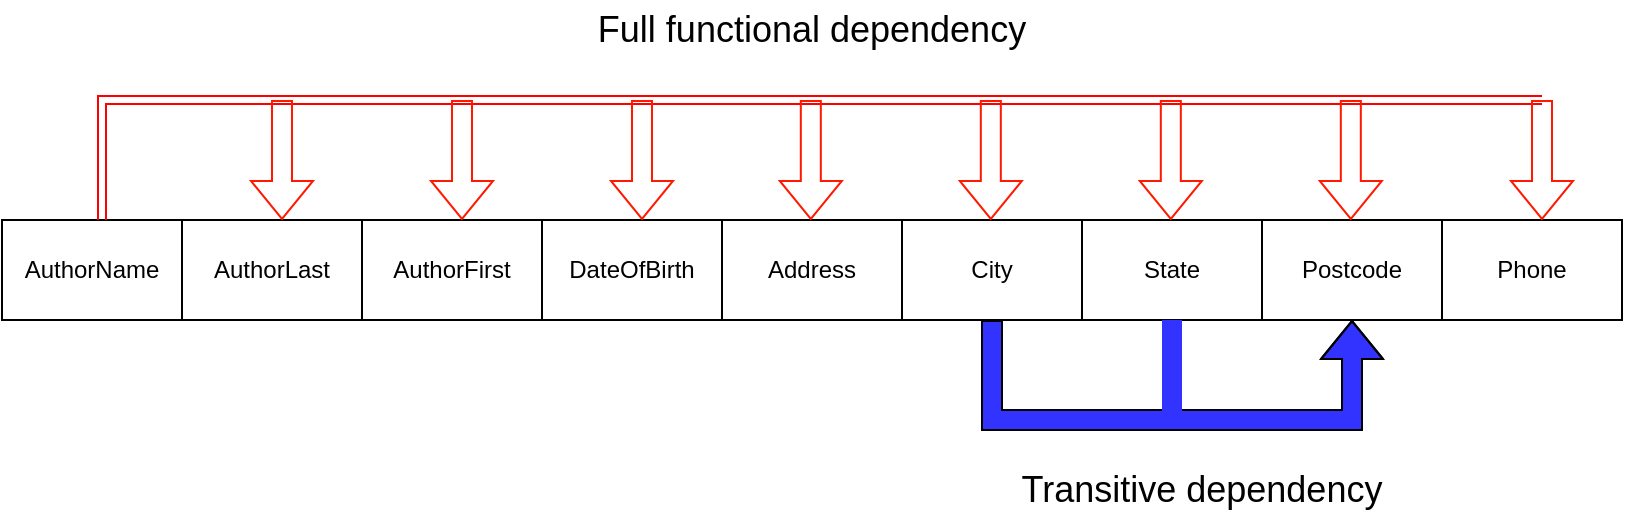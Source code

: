 <mxfile version="21.1.5" type="github">
  <diagram name="第 1 页" id="V7a5klwo7e_g9NVOkaAW">
    <mxGraphModel dx="1432" dy="606" grid="1" gridSize="10" guides="1" tooltips="1" connect="1" arrows="1" fold="1" page="1" pageScale="1" pageWidth="827" pageHeight="1169" math="0" shadow="0">
      <root>
        <mxCell id="0" />
        <mxCell id="1" parent="0" />
        <mxCell id="d7UXB-OJq8OSHa7hoP_D-1" value="AuthorLast" style="rounded=0;whiteSpace=wrap;html=1;" vertex="1" parent="1">
          <mxGeometry x="120" y="230" width="90" height="50" as="geometry" />
        </mxCell>
        <mxCell id="d7UXB-OJq8OSHa7hoP_D-2" value="AuthorFirst" style="rounded=0;whiteSpace=wrap;html=1;" vertex="1" parent="1">
          <mxGeometry x="210" y="230" width="90" height="50" as="geometry" />
        </mxCell>
        <mxCell id="d7UXB-OJq8OSHa7hoP_D-3" value="DateOfBirth" style="rounded=0;whiteSpace=wrap;html=1;" vertex="1" parent="1">
          <mxGeometry x="300" y="230" width="90" height="50" as="geometry" />
        </mxCell>
        <mxCell id="d7UXB-OJq8OSHa7hoP_D-4" value="Address" style="rounded=0;whiteSpace=wrap;html=1;" vertex="1" parent="1">
          <mxGeometry x="390" y="230" width="90" height="50" as="geometry" />
        </mxCell>
        <mxCell id="d7UXB-OJq8OSHa7hoP_D-5" value="City" style="rounded=0;whiteSpace=wrap;html=1;" vertex="1" parent="1">
          <mxGeometry x="480" y="230" width="90" height="50" as="geometry" />
        </mxCell>
        <mxCell id="d7UXB-OJq8OSHa7hoP_D-6" value="State" style="rounded=0;whiteSpace=wrap;html=1;" vertex="1" parent="1">
          <mxGeometry x="570" y="230" width="90" height="50" as="geometry" />
        </mxCell>
        <mxCell id="d7UXB-OJq8OSHa7hoP_D-7" value="Postcode" style="rounded=0;whiteSpace=wrap;html=1;" vertex="1" parent="1">
          <mxGeometry x="660" y="230" width="90" height="50" as="geometry" />
        </mxCell>
        <mxCell id="d7UXB-OJq8OSHa7hoP_D-8" value="AuthorName" style="rounded=0;whiteSpace=wrap;html=1;" vertex="1" parent="1">
          <mxGeometry x="30" y="230" width="90" height="50" as="geometry" />
        </mxCell>
        <mxCell id="d7UXB-OJq8OSHa7hoP_D-9" value="Phone" style="rounded=0;whiteSpace=wrap;html=1;" vertex="1" parent="1">
          <mxGeometry x="750" y="230" width="90" height="50" as="geometry" />
        </mxCell>
        <mxCell id="d7UXB-OJq8OSHa7hoP_D-13" value="" style="endArrow=none;html=1;rounded=0;shape=link;fillColor=#FF1900;strokeColor=#FF0000;" edge="1" parent="1">
          <mxGeometry width="50" height="50" relative="1" as="geometry">
            <mxPoint x="80" y="230" as="sourcePoint" />
            <mxPoint x="800" y="170" as="targetPoint" />
            <Array as="points">
              <mxPoint x="80" y="170" />
            </Array>
          </mxGeometry>
        </mxCell>
        <mxCell id="d7UXB-OJq8OSHa7hoP_D-17" value="" style="endArrow=classic;html=1;rounded=0;shape=flexArrow;strokeColor=#FF1900;" edge="1" parent="1">
          <mxGeometry width="50" height="50" relative="1" as="geometry">
            <mxPoint x="170" y="170" as="sourcePoint" />
            <mxPoint x="170" y="230" as="targetPoint" />
          </mxGeometry>
        </mxCell>
        <mxCell id="d7UXB-OJq8OSHa7hoP_D-18" value="" style="endArrow=classic;html=1;rounded=0;shape=flexArrow;fillColor=none;strokeColor=#FF1900;" edge="1" parent="1">
          <mxGeometry width="50" height="50" relative="1" as="geometry">
            <mxPoint x="260" y="170" as="sourcePoint" />
            <mxPoint x="260" y="230" as="targetPoint" />
          </mxGeometry>
        </mxCell>
        <mxCell id="d7UXB-OJq8OSHa7hoP_D-19" value="" style="endArrow=classic;html=1;rounded=0;shape=flexArrow;strokeColor=#FF1900;" edge="1" parent="1">
          <mxGeometry width="50" height="50" relative="1" as="geometry">
            <mxPoint x="350" y="170" as="sourcePoint" />
            <mxPoint x="350" y="230" as="targetPoint" />
          </mxGeometry>
        </mxCell>
        <mxCell id="d7UXB-OJq8OSHa7hoP_D-20" value="" style="endArrow=classic;html=1;rounded=0;shape=flexArrow;strokeColor=#FF1900;" edge="1" parent="1">
          <mxGeometry width="50" height="50" relative="1" as="geometry">
            <mxPoint x="434.41" y="170" as="sourcePoint" />
            <mxPoint x="434.41" y="230" as="targetPoint" />
          </mxGeometry>
        </mxCell>
        <mxCell id="d7UXB-OJq8OSHa7hoP_D-21" value="" style="endArrow=classic;html=1;rounded=0;shape=flexArrow;strokeColor=#FF1900;" edge="1" parent="1">
          <mxGeometry width="50" height="50" relative="1" as="geometry">
            <mxPoint x="524.41" y="170" as="sourcePoint" />
            <mxPoint x="524.41" y="230" as="targetPoint" />
          </mxGeometry>
        </mxCell>
        <mxCell id="d7UXB-OJq8OSHa7hoP_D-22" value="" style="endArrow=classic;html=1;rounded=0;shape=flexArrow;strokeColor=#FF1900;" edge="1" parent="1">
          <mxGeometry width="50" height="50" relative="1" as="geometry">
            <mxPoint x="614.41" y="170" as="sourcePoint" />
            <mxPoint x="614.41" y="230" as="targetPoint" />
          </mxGeometry>
        </mxCell>
        <mxCell id="d7UXB-OJq8OSHa7hoP_D-23" value="" style="endArrow=classic;html=1;rounded=0;shape=flexArrow;strokeColor=#FF1900;" edge="1" parent="1">
          <mxGeometry width="50" height="50" relative="1" as="geometry">
            <mxPoint x="704.41" y="170" as="sourcePoint" />
            <mxPoint x="704.41" y="230" as="targetPoint" />
          </mxGeometry>
        </mxCell>
        <mxCell id="d7UXB-OJq8OSHa7hoP_D-24" value="" style="endArrow=classic;html=1;rounded=0;shape=flexArrow;strokeColor=#FF1900;" edge="1" parent="1">
          <mxGeometry width="50" height="50" relative="1" as="geometry">
            <mxPoint x="800" y="170" as="sourcePoint" />
            <mxPoint x="800" y="230" as="targetPoint" />
          </mxGeometry>
        </mxCell>
        <mxCell id="d7UXB-OJq8OSHa7hoP_D-26" value="" style="endArrow=classic;html=1;rounded=0;shape=flexArrow;exitX=0.5;exitY=1;exitDx=0;exitDy=0;entryX=0.5;entryY=1;entryDx=0;entryDy=0;edgeStyle=elbowEdgeStyle;elbow=vertical;fillColor=#3333FF;" edge="1" parent="1" source="d7UXB-OJq8OSHa7hoP_D-5" target="d7UXB-OJq8OSHa7hoP_D-7">
          <mxGeometry width="50" height="50" relative="1" as="geometry">
            <mxPoint x="520" y="270" as="sourcePoint" />
            <mxPoint x="570" y="220" as="targetPoint" />
            <Array as="points">
              <mxPoint x="630" y="330" />
            </Array>
          </mxGeometry>
        </mxCell>
        <mxCell id="d7UXB-OJq8OSHa7hoP_D-29" value="" style="rounded=0;whiteSpace=wrap;html=1;fillColor=#3333FF;strokeColor=none;" vertex="1" parent="1">
          <mxGeometry x="610" y="280" width="10" height="50" as="geometry" />
        </mxCell>
        <mxCell id="d7UXB-OJq8OSHa7hoP_D-30" value="&lt;font style=&quot;font-size: 18px;&quot;&gt;Full functional dependency&lt;/font&gt;" style="text;strokeColor=none;align=center;fillColor=none;html=1;verticalAlign=middle;whiteSpace=wrap;rounded=0;" vertex="1" parent="1">
          <mxGeometry x="325" y="120" width="220" height="30" as="geometry" />
        </mxCell>
        <mxCell id="d7UXB-OJq8OSHa7hoP_D-31" value="&lt;font style=&quot;font-size: 18px;&quot;&gt;Transitive dependency&lt;/font&gt;" style="text;strokeColor=none;align=center;fillColor=none;html=1;verticalAlign=middle;whiteSpace=wrap;rounded=0;" vertex="1" parent="1">
          <mxGeometry x="520" y="350" width="220" height="30" as="geometry" />
        </mxCell>
      </root>
    </mxGraphModel>
  </diagram>
</mxfile>
